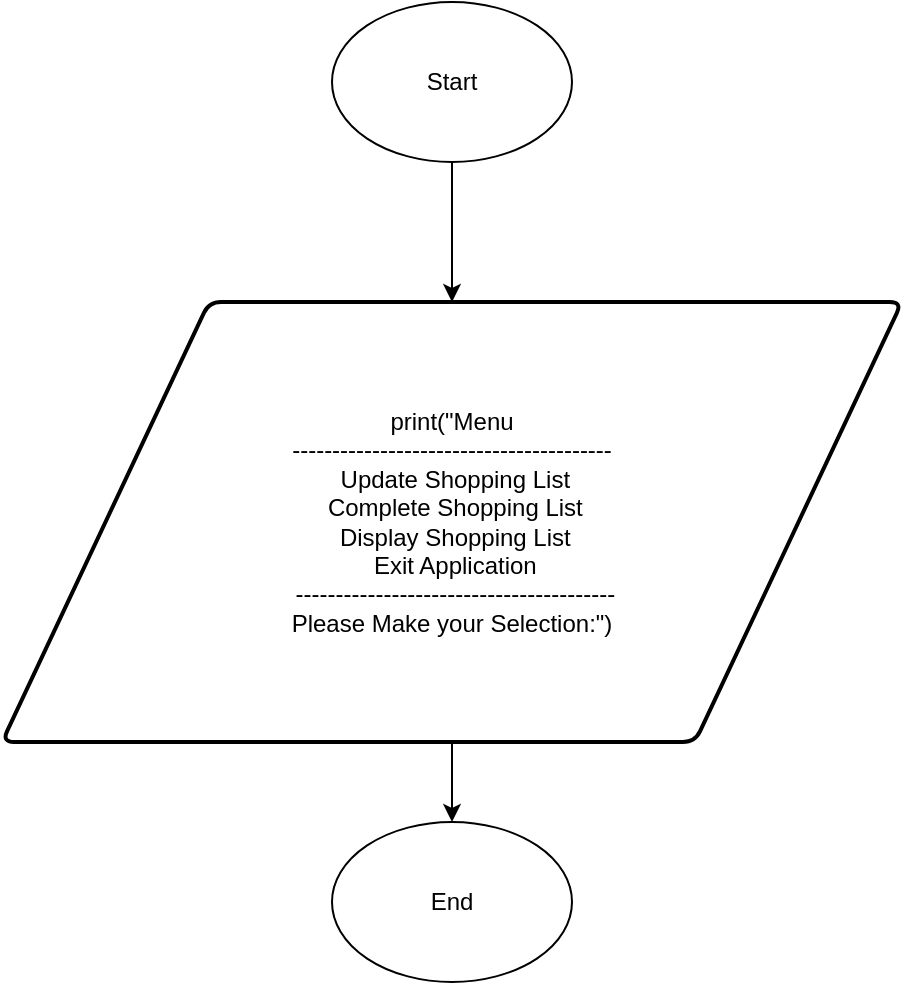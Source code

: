 <mxfile version="15.8.2" type="device" pages="6"><diagram id="C5RBs43oDa-KdzZeNtuy" name="displayMenu"><mxGraphModel dx="1773" dy="621" grid="1" gridSize="10" guides="1" tooltips="1" connect="1" arrows="1" fold="1" page="1" pageScale="1" pageWidth="827" pageHeight="1169" math="0" shadow="0"><root><mxCell id="WIyWlLk6GJQsqaUBKTNV-0"/><mxCell id="WIyWlLk6GJQsqaUBKTNV-1" parent="WIyWlLk6GJQsqaUBKTNV-0"/><mxCell id="VgSld3leh9Z8R4HClVQL-3" value="" style="edgeStyle=orthogonalEdgeStyle;rounded=0;orthogonalLoop=1;jettySize=auto;html=1;" edge="1" parent="WIyWlLk6GJQsqaUBKTNV-1" source="VgSld3leh9Z8R4HClVQL-0" target="VgSld3leh9Z8R4HClVQL-2"><mxGeometry relative="1" as="geometry"/></mxCell><mxCell id="VgSld3leh9Z8R4HClVQL-0" value="Start" style="ellipse;whiteSpace=wrap;html=1;" vertex="1" parent="WIyWlLk6GJQsqaUBKTNV-1"><mxGeometry x="110" y="20" width="120" height="80" as="geometry"/></mxCell><mxCell id="xgggEfvTik8aZfycozPO-1" value="" style="edgeStyle=orthogonalEdgeStyle;rounded=0;orthogonalLoop=1;jettySize=auto;html=1;" edge="1" parent="WIyWlLk6GJQsqaUBKTNV-1" source="VgSld3leh9Z8R4HClVQL-2" target="xgggEfvTik8aZfycozPO-0"><mxGeometry relative="1" as="geometry"/></mxCell><mxCell id="VgSld3leh9Z8R4HClVQL-2" value="print(&quot;Menu &lt;br&gt;----------------------------------------&lt;br&gt;&amp;nbsp;Update Shopping List&lt;br&gt;&amp;nbsp;Complete Shopping List&lt;br&gt;&amp;nbsp;Display Shopping List&lt;br&gt;&amp;nbsp;Exit Application&lt;br&gt;&amp;nbsp;----------------------------------------&lt;br&gt;Please Make your Selection:&quot;)" style="shape=parallelogram;html=1;strokeWidth=2;perimeter=parallelogramPerimeter;whiteSpace=wrap;rounded=1;arcSize=12;size=0.23;" vertex="1" parent="WIyWlLk6GJQsqaUBKTNV-1"><mxGeometry x="-55" y="170" width="450" height="220" as="geometry"/></mxCell><mxCell id="xgggEfvTik8aZfycozPO-0" value="End" style="ellipse;whiteSpace=wrap;html=1;" vertex="1" parent="WIyWlLk6GJQsqaUBKTNV-1"><mxGeometry x="110" y="430" width="120" height="80" as="geometry"/></mxCell></root></mxGraphModel></diagram><diagram id="YoclvQxXGmcBrVeNBA84" name="getChoice "><mxGraphModel dx="1351" dy="887" grid="1" gridSize="10" guides="1" tooltips="1" connect="1" arrows="1" fold="1" page="1" pageScale="1" pageWidth="850" pageHeight="1100" math="0" shadow="0"><root><mxCell id="n4acxv1keuIfrUjkf4av-0"/><mxCell id="n4acxv1keuIfrUjkf4av-1" parent="n4acxv1keuIfrUjkf4av-0"/><mxCell id="ewci4DWP8wXQs5lCiZVV-2" value="" style="edgeStyle=orthogonalEdgeStyle;rounded=0;orthogonalLoop=1;jettySize=auto;html=1;" edge="1" parent="n4acxv1keuIfrUjkf4av-1" source="rEnA67XTn1vk5N6WNUyv-0" target="ewci4DWP8wXQs5lCiZVV-1"><mxGeometry relative="1" as="geometry"/></mxCell><mxCell id="rEnA67XTn1vk5N6WNUyv-0" value="Start" style="ellipse;whiteSpace=wrap;html=1;" vertex="1" parent="n4acxv1keuIfrUjkf4av-1"><mxGeometry x="60" width="120" height="80" as="geometry"/></mxCell><mxCell id="ewci4DWP8wXQs5lCiZVV-6" value="" style="edgeStyle=orthogonalEdgeStyle;rounded=0;orthogonalLoop=1;jettySize=auto;html=1;" edge="1" parent="n4acxv1keuIfrUjkf4av-1" source="ewci4DWP8wXQs5lCiZVV-1" target="ewci4DWP8wXQs5lCiZVV-3"><mxGeometry relative="1" as="geometry"/></mxCell><mxCell id="ewci4DWP8wXQs5lCiZVV-1" value="choice = input(&quot;What would you like to do? &quot;)" style="shape=parallelogram;html=1;strokeWidth=2;perimeter=parallelogramPerimeter;whiteSpace=wrap;rounded=1;arcSize=12;size=0.23;" vertex="1" parent="n4acxv1keuIfrUjkf4av-1"><mxGeometry x="10" y="120" width="340" height="110" as="geometry"/></mxCell><mxCell id="ewci4DWP8wXQs5lCiZVV-9" value="" style="edgeStyle=orthogonalEdgeStyle;rounded=0;orthogonalLoop=1;jettySize=auto;html=1;" edge="1" parent="n4acxv1keuIfrUjkf4av-1" source="ewci4DWP8wXQs5lCiZVV-3" target="ewci4DWP8wXQs5lCiZVV-8"><mxGeometry relative="1" as="geometry"/></mxCell><mxCell id="ewci4DWP8wXQs5lCiZVV-3" value="letter = choice.split (&quot; &quot;)" style="rounded=1;whiteSpace=wrap;html=1;" vertex="1" parent="n4acxv1keuIfrUjkf4av-1"><mxGeometry x="15" y="260" width="210" height="60" as="geometry"/></mxCell><mxCell id="ewci4DWP8wXQs5lCiZVV-13" value="" style="edgeStyle=orthogonalEdgeStyle;rounded=0;orthogonalLoop=1;jettySize=auto;html=1;" edge="1" parent="n4acxv1keuIfrUjkf4av-1" source="ewci4DWP8wXQs5lCiZVV-8" target="ewci4DWP8wXQs5lCiZVV-10"><mxGeometry relative="1" as="geometry"/></mxCell><mxCell id="ewci4DWP8wXQs5lCiZVV-17" value="" style="edgeStyle=orthogonalEdgeStyle;rounded=0;orthogonalLoop=1;jettySize=auto;html=1;" edge="1" parent="n4acxv1keuIfrUjkf4av-1" source="ewci4DWP8wXQs5lCiZVV-8" target="ewci4DWP8wXQs5lCiZVV-16"><mxGeometry relative="1" as="geometry"/></mxCell><mxCell id="ewci4DWP8wXQs5lCiZVV-8" value="if&amp;nbsp;&amp;nbsp;letter[0] == &quot;U&quot;:" style="strokeWidth=2;html=1;shape=mxgraph.flowchart.decision;whiteSpace=wrap;" vertex="1" parent="n4acxv1keuIfrUjkf4av-1"><mxGeometry x="55" y="350" width="130" height="130" as="geometry"/></mxCell><mxCell id="ewci4DWP8wXQs5lCiZVV-20" value="" style="edgeStyle=orthogonalEdgeStyle;rounded=0;orthogonalLoop=1;jettySize=auto;html=1;" edge="1" parent="n4acxv1keuIfrUjkf4av-1" source="ewci4DWP8wXQs5lCiZVV-10" target="ewci4DWP8wXQs5lCiZVV-19"><mxGeometry relative="1" as="geometry"/></mxCell><mxCell id="ewci4DWP8wXQs5lCiZVV-10" value="&lt;div&gt;&amp;nbsp;printPeople()&lt;/div&gt;" style="rounded=1;whiteSpace=wrap;html=1;" vertex="1" parent="n4acxv1keuIfrUjkf4av-1"><mxGeometry x="60" y="510" width="120" height="50" as="geometry"/></mxCell><mxCell id="ewci4DWP8wXQs5lCiZVV-14" value="True" style="text;html=1;strokeColor=none;fillColor=none;align=center;verticalAlign=middle;whiteSpace=wrap;rounded=0;" vertex="1" parent="n4acxv1keuIfrUjkf4av-1"><mxGeometry x="55" y="480" width="60" height="30" as="geometry"/></mxCell><mxCell id="ewci4DWP8wXQs5lCiZVV-22" value="" style="edgeStyle=orthogonalEdgeStyle;rounded=0;orthogonalLoop=1;jettySize=auto;html=1;" edge="1" parent="n4acxv1keuIfrUjkf4av-1" source="ewci4DWP8wXQs5lCiZVV-16" target="ewci4DWP8wXQs5lCiZVV-21"><mxGeometry relative="1" as="geometry"/></mxCell><mxCell id="ewci4DWP8wXQs5lCiZVV-27" value="" style="edgeStyle=orthogonalEdgeStyle;rounded=0;orthogonalLoop=1;jettySize=auto;html=1;" edge="1" parent="n4acxv1keuIfrUjkf4av-1" source="ewci4DWP8wXQs5lCiZVV-16" target="ewci4DWP8wXQs5lCiZVV-26"><mxGeometry relative="1" as="geometry"/></mxCell><mxCell id="ewci4DWP8wXQs5lCiZVV-16" value="&amp;nbsp;letter[0] == &quot;C&quot;:" style="strokeWidth=2;html=1;shape=mxgraph.flowchart.decision;whiteSpace=wrap;" vertex="1" parent="n4acxv1keuIfrUjkf4av-1"><mxGeometry x="240" y="350" width="130" height="130" as="geometry"/></mxCell><mxCell id="ewci4DWP8wXQs5lCiZVV-18" value="False" style="text;html=1;strokeColor=none;fillColor=none;align=center;verticalAlign=middle;whiteSpace=wrap;rounded=0;" vertex="1" parent="n4acxv1keuIfrUjkf4av-1"><mxGeometry x="170" y="390" width="60" height="30" as="geometry"/></mxCell><mxCell id="ewci4DWP8wXQs5lCiZVV-48" style="edgeStyle=orthogonalEdgeStyle;rounded=0;orthogonalLoop=1;jettySize=auto;html=1;entryX=0;entryY=0.5;entryDx=0;entryDy=0;" edge="1" parent="n4acxv1keuIfrUjkf4av-1" source="ewci4DWP8wXQs5lCiZVV-19" target="ewci4DWP8wXQs5lCiZVV-47"><mxGeometry relative="1" as="geometry"><Array as="points"><mxPoint x="120" y="790"/></Array></mxGeometry></mxCell><mxCell id="ewci4DWP8wXQs5lCiZVV-19" value="updateShoppingList(printItems())" style="rounded=1;whiteSpace=wrap;html=1;" vertex="1" parent="n4acxv1keuIfrUjkf4av-1"><mxGeometry x="25" y="590" width="190" height="60" as="geometry"/></mxCell><mxCell id="ewci4DWP8wXQs5lCiZVV-25" value="" style="edgeStyle=orthogonalEdgeStyle;rounded=0;orthogonalLoop=1;jettySize=auto;html=1;" edge="1" parent="n4acxv1keuIfrUjkf4av-1" source="ewci4DWP8wXQs5lCiZVV-21" target="ewci4DWP8wXQs5lCiZVV-24"><mxGeometry relative="1" as="geometry"/></mxCell><mxCell id="ewci4DWP8wXQs5lCiZVV-21" value="&lt;div&gt;&amp;nbsp;printPeople()&lt;/div&gt;" style="rounded=1;whiteSpace=wrap;html=1;" vertex="1" parent="n4acxv1keuIfrUjkf4av-1"><mxGeometry x="245" y="510" width="120" height="50" as="geometry"/></mxCell><mxCell id="ewci4DWP8wXQs5lCiZVV-49" style="edgeStyle=orthogonalEdgeStyle;rounded=0;orthogonalLoop=1;jettySize=auto;html=1;" edge="1" parent="n4acxv1keuIfrUjkf4av-1" source="ewci4DWP8wXQs5lCiZVV-24" target="ewci4DWP8wXQs5lCiZVV-47"><mxGeometry relative="1" as="geometry"/></mxCell><mxCell id="ewci4DWP8wXQs5lCiZVV-24" value="completeShoppingList()" style="whiteSpace=wrap;html=1;rounded=1;" vertex="1" parent="n4acxv1keuIfrUjkf4av-1"><mxGeometry x="222.5" y="590" width="165" height="60" as="geometry"/></mxCell><mxCell id="ewci4DWP8wXQs5lCiZVV-29" value="" style="edgeStyle=orthogonalEdgeStyle;rounded=0;orthogonalLoop=1;jettySize=auto;html=1;" edge="1" parent="n4acxv1keuIfrUjkf4av-1" source="ewci4DWP8wXQs5lCiZVV-26" target="ewci4DWP8wXQs5lCiZVV-28"><mxGeometry relative="1" as="geometry"/></mxCell><mxCell id="ewci4DWP8wXQs5lCiZVV-31" value="" style="edgeStyle=orthogonalEdgeStyle;rounded=0;orthogonalLoop=1;jettySize=auto;html=1;" edge="1" parent="n4acxv1keuIfrUjkf4av-1" source="ewci4DWP8wXQs5lCiZVV-26" target="ewci4DWP8wXQs5lCiZVV-30"><mxGeometry relative="1" as="geometry"/></mxCell><mxCell id="ewci4DWP8wXQs5lCiZVV-26" value="&amp;nbsp;letter[0] == &quot;D&quot;:" style="strokeWidth=2;html=1;shape=mxgraph.flowchart.decision;whiteSpace=wrap;" vertex="1" parent="n4acxv1keuIfrUjkf4av-1"><mxGeometry x="410" y="350" width="130" height="130" as="geometry"/></mxCell><mxCell id="ewci4DWP8wXQs5lCiZVV-33" value="" style="edgeStyle=orthogonalEdgeStyle;rounded=0;orthogonalLoop=1;jettySize=auto;html=1;" edge="1" parent="n4acxv1keuIfrUjkf4av-1" source="ewci4DWP8wXQs5lCiZVV-28" target="ewci4DWP8wXQs5lCiZVV-32"><mxGeometry relative="1" as="geometry"/></mxCell><mxCell id="ewci4DWP8wXQs5lCiZVV-40" value="" style="edgeStyle=orthogonalEdgeStyle;rounded=0;orthogonalLoop=1;jettySize=auto;html=1;" edge="1" parent="n4acxv1keuIfrUjkf4av-1" source="ewci4DWP8wXQs5lCiZVV-28"><mxGeometry relative="1" as="geometry"><mxPoint x="780" y="600" as="targetPoint"/></mxGeometry></mxCell><mxCell id="ewci4DWP8wXQs5lCiZVV-28" value="&amp;nbsp;letter[0] == &quot;E&quot;:" style="strokeWidth=2;html=1;shape=mxgraph.flowchart.decision;whiteSpace=wrap;" vertex="1" parent="n4acxv1keuIfrUjkf4av-1"><mxGeometry x="610" y="350" width="130" height="130" as="geometry"/></mxCell><mxCell id="ewci4DWP8wXQs5lCiZVV-50" style="edgeStyle=orthogonalEdgeStyle;rounded=0;orthogonalLoop=1;jettySize=auto;html=1;entryX=1;entryY=0;entryDx=0;entryDy=0;" edge="1" parent="n4acxv1keuIfrUjkf4av-1" source="ewci4DWP8wXQs5lCiZVV-30" target="ewci4DWP8wXQs5lCiZVV-47"><mxGeometry relative="1" as="geometry"/></mxCell><mxCell id="ewci4DWP8wXQs5lCiZVV-30" value="displayShoppingList()" style="rounded=1;whiteSpace=wrap;html=1;" vertex="1" parent="n4acxv1keuIfrUjkf4av-1"><mxGeometry x="410" y="505" width="130" height="60" as="geometry"/></mxCell><mxCell id="ewci4DWP8wXQs5lCiZVV-51" style="edgeStyle=orthogonalEdgeStyle;rounded=0;orthogonalLoop=1;jettySize=auto;html=1;entryX=1;entryY=0.5;entryDx=0;entryDy=0;" edge="1" parent="n4acxv1keuIfrUjkf4av-1" source="ewci4DWP8wXQs5lCiZVV-32" target="ewci4DWP8wXQs5lCiZVV-47"><mxGeometry relative="1" as="geometry"><Array as="points"><mxPoint x="675" y="580"/><mxPoint x="520" y="580"/><mxPoint x="520" y="730"/><mxPoint x="460" y="730"/></Array></mxGeometry></mxCell><mxCell id="ewci4DWP8wXQs5lCiZVV-32" value="exitApplication()" style="rounded=1;whiteSpace=wrap;html=1;" vertex="1" parent="n4acxv1keuIfrUjkf4av-1"><mxGeometry x="615" y="510" width="120" height="60" as="geometry"/></mxCell><mxCell id="ewci4DWP8wXQs5lCiZVV-34" value="True" style="text;html=1;strokeColor=none;fillColor=none;align=center;verticalAlign=middle;whiteSpace=wrap;rounded=0;" vertex="1" parent="n4acxv1keuIfrUjkf4av-1"><mxGeometry x="245" y="480" width="60" height="30" as="geometry"/></mxCell><mxCell id="ewci4DWP8wXQs5lCiZVV-35" value="True" style="text;html=1;strokeColor=none;fillColor=none;align=center;verticalAlign=middle;whiteSpace=wrap;rounded=0;" vertex="1" parent="n4acxv1keuIfrUjkf4av-1"><mxGeometry x="420" y="475" width="60" height="30" as="geometry"/></mxCell><mxCell id="ewci4DWP8wXQs5lCiZVV-36" value="True" style="text;html=1;strokeColor=none;fillColor=none;align=center;verticalAlign=middle;whiteSpace=wrap;rounded=0;" vertex="1" parent="n4acxv1keuIfrUjkf4av-1"><mxGeometry x="615" y="480" width="60" height="30" as="geometry"/></mxCell><mxCell id="ewci4DWP8wXQs5lCiZVV-37" value="False" style="text;html=1;strokeColor=none;fillColor=none;align=center;verticalAlign=middle;whiteSpace=wrap;rounded=0;" vertex="1" parent="n4acxv1keuIfrUjkf4av-1"><mxGeometry x="360" y="390" width="60" height="30" as="geometry"/></mxCell><mxCell id="ewci4DWP8wXQs5lCiZVV-38" value="False" style="text;html=1;strokeColor=none;fillColor=none;align=center;verticalAlign=middle;whiteSpace=wrap;rounded=0;" vertex="1" parent="n4acxv1keuIfrUjkf4av-1"><mxGeometry x="540" y="390" width="60" height="30" as="geometry"/></mxCell><mxCell id="ewci4DWP8wXQs5lCiZVV-52" style="edgeStyle=orthogonalEdgeStyle;rounded=0;orthogonalLoop=1;jettySize=auto;html=1;entryX=1;entryY=0;entryDx=0;entryDy=0;" edge="1" parent="n4acxv1keuIfrUjkf4av-1" source="ewci4DWP8wXQs5lCiZVV-43" target="ewci4DWP8wXQs5lCiZVV-1"><mxGeometry relative="1" as="geometry"><Array as="points"><mxPoint x="810" y="120"/></Array></mxGeometry></mxCell><mxCell id="ewci4DWP8wXQs5lCiZVV-43" value="&lt;span style=&quot;color: rgba(0 , 0 , 0 , 0) ; font-family: monospace ; font-size: 0px&quot;&gt;%3CmxGraphModel%3E%3Croot%3E%3CmxCell%20id%3D%220%22%2F%3E%3CmxCell%20id%3D%221%22%20parent%3D%220%22%2F%3E%3CmxCell%20id%3D%222%22%20value%3D%22print(%26quot%3BInvalid%20Selection%2C%20please%20try%20again%26quot%3B)%22%20style%3D%22text%3BwhiteSpace%3Dwrap%3Bhtml%3D1%3B%22%20vertex%3D%221%22%20parent%3D%221%22%3E%3CmxGeometry%20x%3D%22570%22%20y%3D%22680%22%20width%3D%22240%22%20height%3D%2230%22%20as%3D%22geometry%22%2F%3E%3C%2FmxCell%3E%3C%2Froot%3E%3C%2FmxGraphModel%3E&lt;/span&gt;" style="shape=parallelogram;html=1;strokeWidth=2;perimeter=parallelogramPerimeter;whiteSpace=wrap;rounded=1;arcSize=12;size=0.23;" vertex="1" parent="n4acxv1keuIfrUjkf4av-1"><mxGeometry x="543" y="601" width="305" height="90" as="geometry"/></mxCell><mxCell id="ewci4DWP8wXQs5lCiZVV-45" value="print(&quot;Invalid Selection, please try again&quot;)" style="text;whiteSpace=wrap;html=1;" vertex="1" parent="n4acxv1keuIfrUjkf4av-1"><mxGeometry x="593" y="620" width="240" height="30" as="geometry"/></mxCell><mxCell id="ewci4DWP8wXQs5lCiZVV-47" value="End" style="ellipse;whiteSpace=wrap;html=1;" vertex="1" parent="n4acxv1keuIfrUjkf4av-1"><mxGeometry x="340" y="750" width="120" height="80" as="geometry"/></mxCell></root></mxGraphModel></diagram><diagram id="8KVr16xX-_0xDIm_m8ax" name="completeShoppingList "><mxGraphModel dx="946" dy="621" grid="1" gridSize="10" guides="1" tooltips="1" connect="1" arrows="1" fold="1" page="1" pageScale="1" pageWidth="850" pageHeight="1100" math="0" shadow="0"><root><mxCell id="MjO2JM8m24sz5ZJeyW66-0"/><mxCell id="MjO2JM8m24sz5ZJeyW66-1" parent="MjO2JM8m24sz5ZJeyW66-0"/><mxCell id="L9b--tBDt3e4o7jVubtz-0" value="Start" style="ellipse;whiteSpace=wrap;html=1;" vertex="1" parent="MjO2JM8m24sz5ZJeyW66-1"><mxGeometry x="110" y="20" width="120" height="80" as="geometry"/></mxCell></root></mxGraphModel></diagram><diagram id="GwJxsWWCwRADJqC3G9r-" name="updateShoppingList "><mxGraphModel dx="946" dy="621" grid="1" gridSize="10" guides="1" tooltips="1" connect="1" arrows="1" fold="1" page="1" pageScale="1" pageWidth="850" pageHeight="1100" math="0" shadow="0"><root><mxCell id="JP8LzwST_4abZpO1sVGI-0"/><mxCell id="JP8LzwST_4abZpO1sVGI-1" parent="JP8LzwST_4abZpO1sVGI-0"/><mxCell id="OHqsm_5rbN1lVEY_kHGS-0" value="Start" style="ellipse;whiteSpace=wrap;html=1;" vertex="1" parent="JP8LzwST_4abZpO1sVGI-1"><mxGeometry x="110" y="20" width="120" height="80" as="geometry"/></mxCell></root></mxGraphModel></diagram><diagram id="CazaKA7gbTzcykPMV_-8" name="displayShoppingList "><mxGraphModel dx="946" dy="621" grid="1" gridSize="10" guides="1" tooltips="1" connect="1" arrows="1" fold="1" page="1" pageScale="1" pageWidth="850" pageHeight="1100" math="0" shadow="0"><root><mxCell id="DQpE6SKw_L2S4zUkkZzF-0"/><mxCell id="DQpE6SKw_L2S4zUkkZzF-1" parent="DQpE6SKw_L2S4zUkkZzF-0"/><mxCell id="y5sntjhpBKcK9Y5sOFdC-0" value="Start" style="ellipse;whiteSpace=wrap;html=1;" vertex="1" parent="DQpE6SKw_L2S4zUkkZzF-1"><mxGeometry x="110" y="20" width="120" height="80" as="geometry"/></mxCell></root></mxGraphModel></diagram><diagram id="OQdeUyIxFU3DPr6_fck8" name="exitApplication "><mxGraphModel dx="946" dy="621" grid="1" gridSize="10" guides="1" tooltips="1" connect="1" arrows="1" fold="1" page="1" pageScale="1" pageWidth="850" pageHeight="1100" math="0" shadow="0"><root><mxCell id="oW7yfa1CaWXmVPd-ne1q-0"/><mxCell id="oW7yfa1CaWXmVPd-ne1q-1" parent="oW7yfa1CaWXmVPd-ne1q-0"/><mxCell id="oW7yfa1CaWXmVPd-ne1q-5" value="" style="edgeStyle=orthogonalEdgeStyle;rounded=0;orthogonalLoop=1;jettySize=auto;html=1;" edge="1" parent="oW7yfa1CaWXmVPd-ne1q-1" source="oW7yfa1CaWXmVPd-ne1q-2" target="oW7yfa1CaWXmVPd-ne1q-4"><mxGeometry relative="1" as="geometry"/></mxCell><mxCell id="oW7yfa1CaWXmVPd-ne1q-2" value="Start" style="ellipse;whiteSpace=wrap;html=1;" vertex="1" parent="oW7yfa1CaWXmVPd-ne1q-1"><mxGeometry x="80" y="60" width="120" height="80" as="geometry"/></mxCell><mxCell id="M5p4Q6u5l9zFB5StEA-i-1" value="" style="edgeStyle=orthogonalEdgeStyle;rounded=0;orthogonalLoop=1;jettySize=auto;html=1;" edge="1" parent="oW7yfa1CaWXmVPd-ne1q-1" source="oW7yfa1CaWXmVPd-ne1q-4" target="FiAvcPm-leaDyglSYD2d-0"><mxGeometry relative="1" as="geometry"/></mxCell><mxCell id="oW7yfa1CaWXmVPd-ne1q-4" value="print(&quot;Thank you&quot;)" style="shape=parallelogram;html=1;strokeWidth=2;perimeter=parallelogramPerimeter;whiteSpace=wrap;rounded=1;arcSize=12;size=0.23;" vertex="1" parent="oW7yfa1CaWXmVPd-ne1q-1"><mxGeometry x="50" y="180" width="180" height="60" as="geometry"/></mxCell><mxCell id="FiAvcPm-leaDyglSYD2d-0" value="End" style="ellipse;whiteSpace=wrap;html=1;" vertex="1" parent="oW7yfa1CaWXmVPd-ne1q-1"><mxGeometry x="80" y="300" width="120" height="80" as="geometry"/></mxCell></root></mxGraphModel></diagram></mxfile>